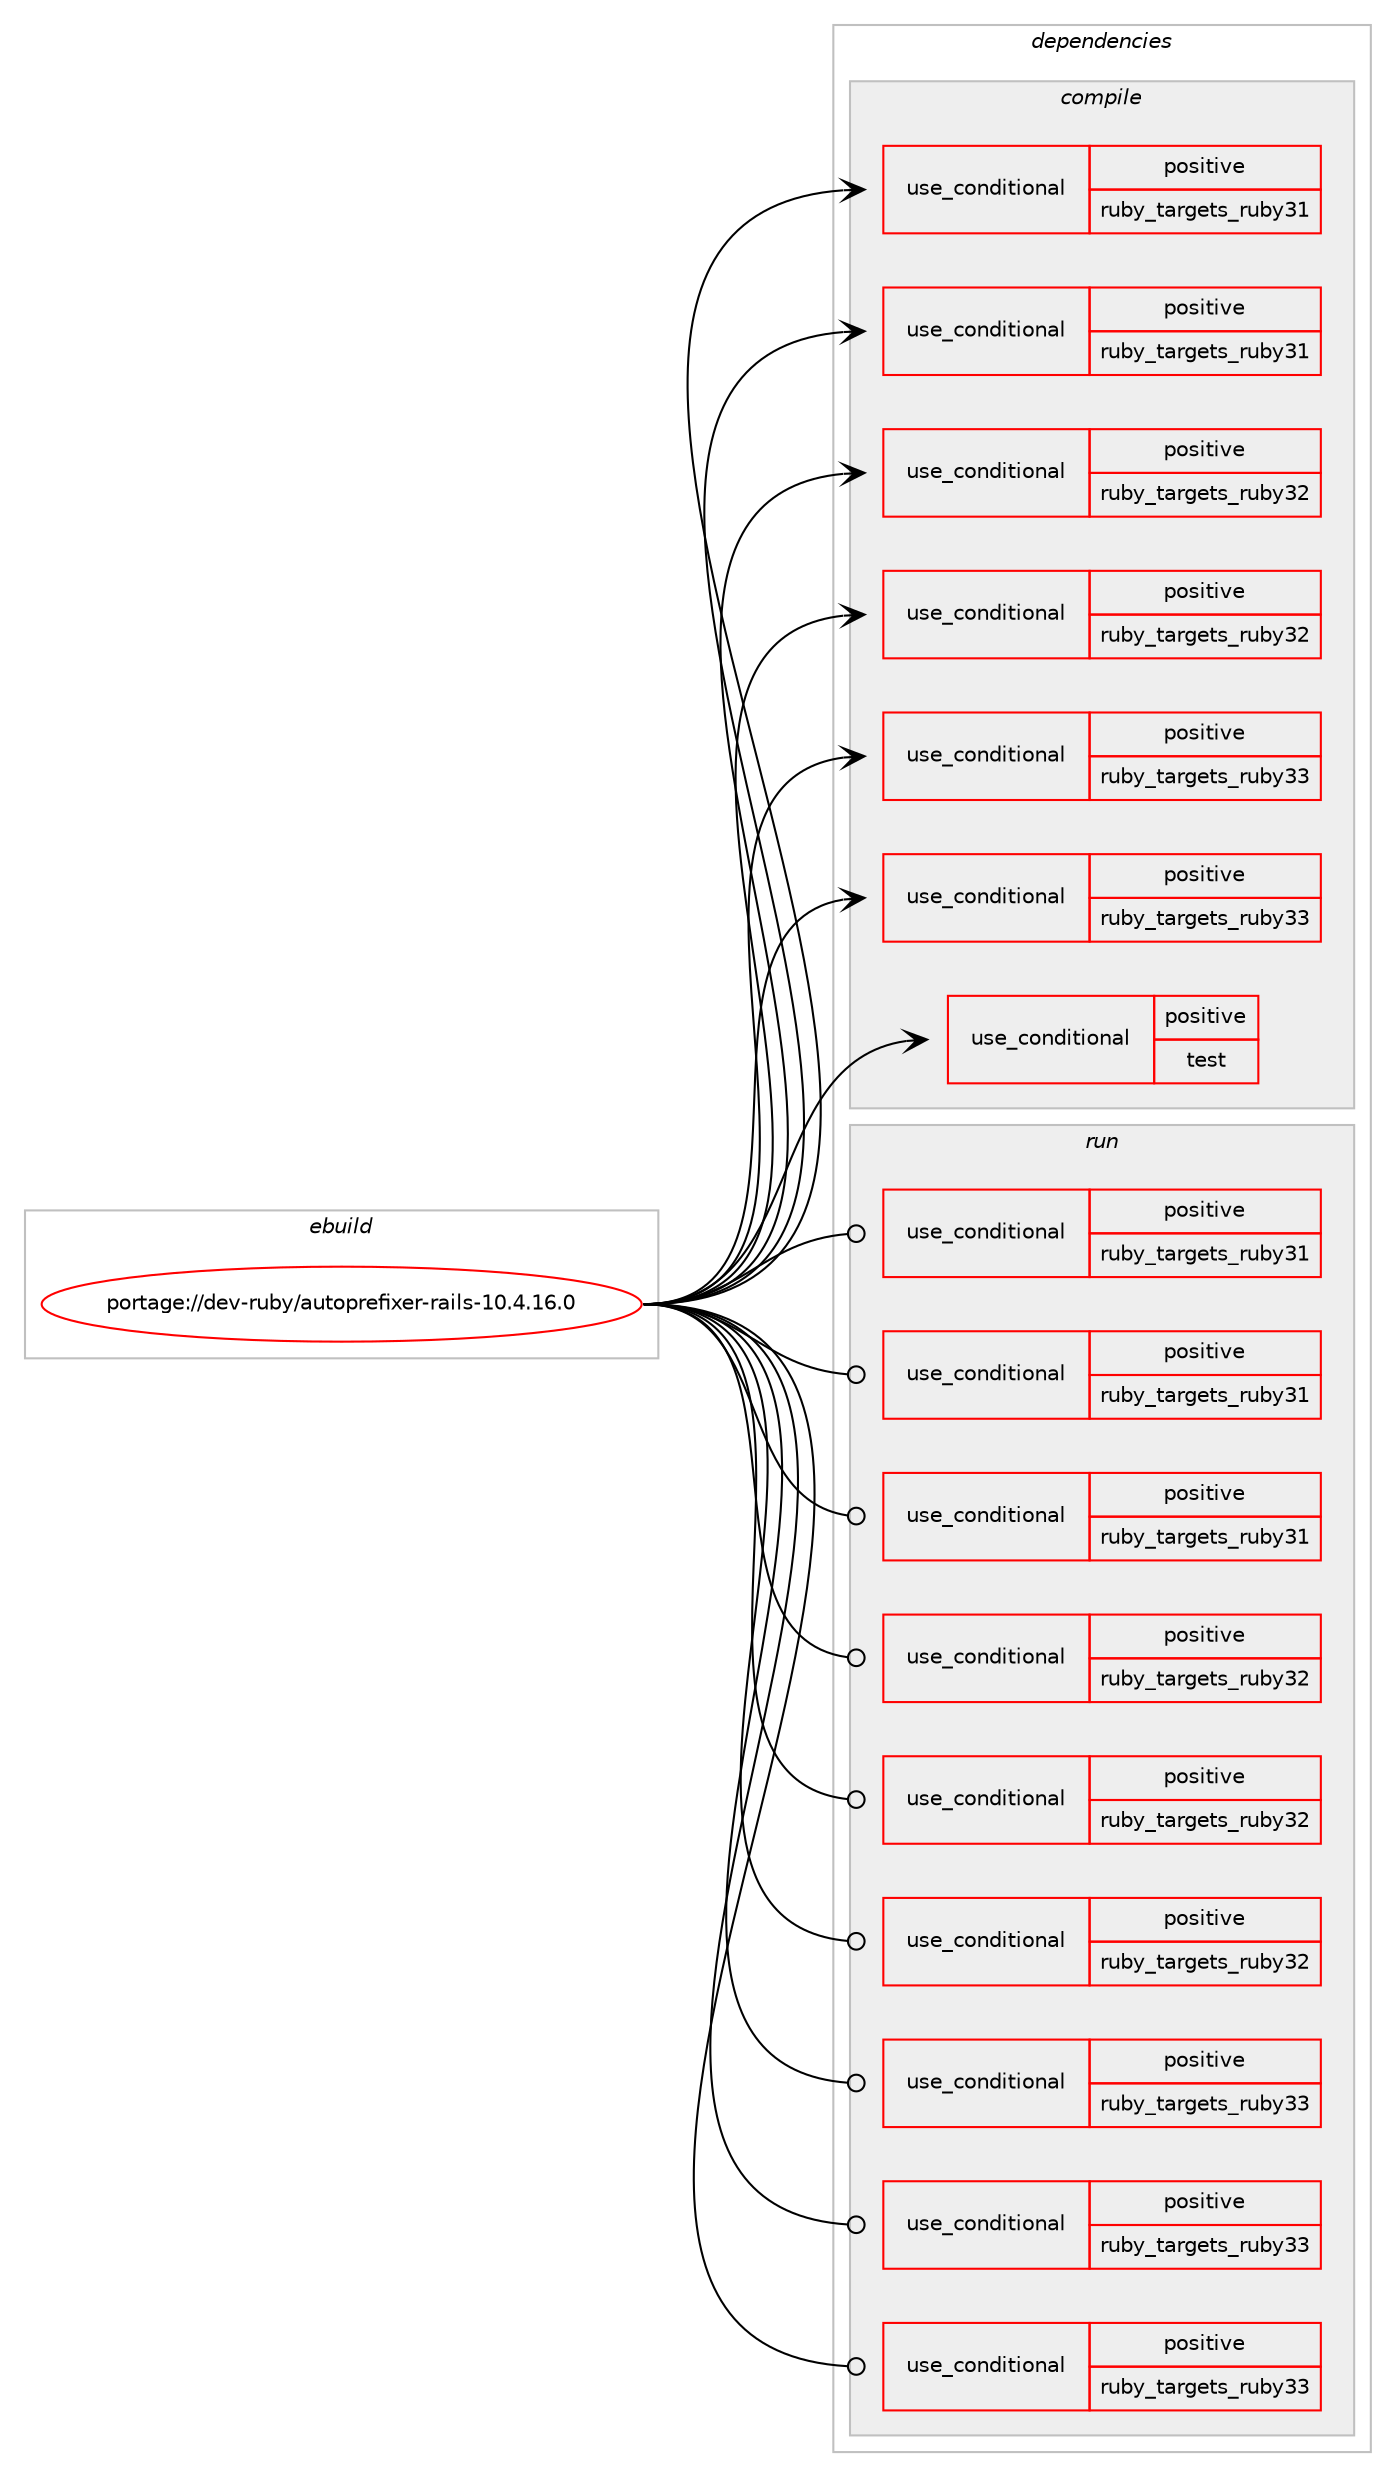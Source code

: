 digraph prolog {

# *************
# Graph options
# *************

newrank=true;
concentrate=true;
compound=true;
graph [rankdir=LR,fontname=Helvetica,fontsize=10,ranksep=1.5];#, ranksep=2.5, nodesep=0.2];
edge  [arrowhead=vee];
node  [fontname=Helvetica,fontsize=10];

# **********
# The ebuild
# **********

subgraph cluster_leftcol {
color=gray;
rank=same;
label=<<i>ebuild</i>>;
id [label="portage://dev-ruby/autoprefixer-rails-10.4.16.0", color=red, width=4, href="../dev-ruby/autoprefixer-rails-10.4.16.0.svg"];
}

# ****************
# The dependencies
# ****************

subgraph cluster_midcol {
color=gray;
label=<<i>dependencies</i>>;
subgraph cluster_compile {
fillcolor="#eeeeee";
style=filled;
label=<<i>compile</i>>;
subgraph cond43556 {
dependency90353 [label=<<TABLE BORDER="0" CELLBORDER="1" CELLSPACING="0" CELLPADDING="4"><TR><TD ROWSPAN="3" CELLPADDING="10">use_conditional</TD></TR><TR><TD>positive</TD></TR><TR><TD>ruby_targets_ruby31</TD></TR></TABLE>>, shape=none, color=red];
# *** BEGIN UNKNOWN DEPENDENCY TYPE (TODO) ***
# dependency90353 -> package_dependency(portage://dev-ruby/autoprefixer-rails-10.4.16.0,install,no,dev-lang,ruby,none,[,,],[slot(3.1)],[])
# *** END UNKNOWN DEPENDENCY TYPE (TODO) ***

}
id:e -> dependency90353:w [weight=20,style="solid",arrowhead="vee"];
subgraph cond43557 {
dependency90354 [label=<<TABLE BORDER="0" CELLBORDER="1" CELLSPACING="0" CELLPADDING="4"><TR><TD ROWSPAN="3" CELLPADDING="10">use_conditional</TD></TR><TR><TD>positive</TD></TR><TR><TD>ruby_targets_ruby31</TD></TR></TABLE>>, shape=none, color=red];
# *** BEGIN UNKNOWN DEPENDENCY TYPE (TODO) ***
# dependency90354 -> package_dependency(portage://dev-ruby/autoprefixer-rails-10.4.16.0,install,no,virtual,rubygems,none,[,,],[],[use(enable(ruby_targets_ruby31),negative)])
# *** END UNKNOWN DEPENDENCY TYPE (TODO) ***

}
id:e -> dependency90354:w [weight=20,style="solid",arrowhead="vee"];
subgraph cond43558 {
dependency90355 [label=<<TABLE BORDER="0" CELLBORDER="1" CELLSPACING="0" CELLPADDING="4"><TR><TD ROWSPAN="3" CELLPADDING="10">use_conditional</TD></TR><TR><TD>positive</TD></TR><TR><TD>ruby_targets_ruby32</TD></TR></TABLE>>, shape=none, color=red];
# *** BEGIN UNKNOWN DEPENDENCY TYPE (TODO) ***
# dependency90355 -> package_dependency(portage://dev-ruby/autoprefixer-rails-10.4.16.0,install,no,dev-lang,ruby,none,[,,],[slot(3.2)],[])
# *** END UNKNOWN DEPENDENCY TYPE (TODO) ***

}
id:e -> dependency90355:w [weight=20,style="solid",arrowhead="vee"];
subgraph cond43559 {
dependency90356 [label=<<TABLE BORDER="0" CELLBORDER="1" CELLSPACING="0" CELLPADDING="4"><TR><TD ROWSPAN="3" CELLPADDING="10">use_conditional</TD></TR><TR><TD>positive</TD></TR><TR><TD>ruby_targets_ruby32</TD></TR></TABLE>>, shape=none, color=red];
# *** BEGIN UNKNOWN DEPENDENCY TYPE (TODO) ***
# dependency90356 -> package_dependency(portage://dev-ruby/autoprefixer-rails-10.4.16.0,install,no,virtual,rubygems,none,[,,],[],[use(enable(ruby_targets_ruby32),negative)])
# *** END UNKNOWN DEPENDENCY TYPE (TODO) ***

}
id:e -> dependency90356:w [weight=20,style="solid",arrowhead="vee"];
subgraph cond43560 {
dependency90357 [label=<<TABLE BORDER="0" CELLBORDER="1" CELLSPACING="0" CELLPADDING="4"><TR><TD ROWSPAN="3" CELLPADDING="10">use_conditional</TD></TR><TR><TD>positive</TD></TR><TR><TD>ruby_targets_ruby33</TD></TR></TABLE>>, shape=none, color=red];
# *** BEGIN UNKNOWN DEPENDENCY TYPE (TODO) ***
# dependency90357 -> package_dependency(portage://dev-ruby/autoprefixer-rails-10.4.16.0,install,no,dev-lang,ruby,none,[,,],[slot(3.3)],[])
# *** END UNKNOWN DEPENDENCY TYPE (TODO) ***

}
id:e -> dependency90357:w [weight=20,style="solid",arrowhead="vee"];
subgraph cond43561 {
dependency90358 [label=<<TABLE BORDER="0" CELLBORDER="1" CELLSPACING="0" CELLPADDING="4"><TR><TD ROWSPAN="3" CELLPADDING="10">use_conditional</TD></TR><TR><TD>positive</TD></TR><TR><TD>ruby_targets_ruby33</TD></TR></TABLE>>, shape=none, color=red];
# *** BEGIN UNKNOWN DEPENDENCY TYPE (TODO) ***
# dependency90358 -> package_dependency(portage://dev-ruby/autoprefixer-rails-10.4.16.0,install,no,virtual,rubygems,none,[,,],[],[use(enable(ruby_targets_ruby33),negative)])
# *** END UNKNOWN DEPENDENCY TYPE (TODO) ***

}
id:e -> dependency90358:w [weight=20,style="solid",arrowhead="vee"];
subgraph cond43562 {
dependency90359 [label=<<TABLE BORDER="0" CELLBORDER="1" CELLSPACING="0" CELLPADDING="4"><TR><TD ROWSPAN="3" CELLPADDING="10">use_conditional</TD></TR><TR><TD>positive</TD></TR><TR><TD>test</TD></TR></TABLE>>, shape=none, color=red];
# *** BEGIN UNKNOWN DEPENDENCY TYPE (TODO) ***
# dependency90359 -> package_dependency(portage://dev-ruby/autoprefixer-rails-10.4.16.0,install,no,net-libs,nodejs,none,[,,],[],[])
# *** END UNKNOWN DEPENDENCY TYPE (TODO) ***

}
id:e -> dependency90359:w [weight=20,style="solid",arrowhead="vee"];
}
subgraph cluster_compileandrun {
fillcolor="#eeeeee";
style=filled;
label=<<i>compile and run</i>>;
}
subgraph cluster_run {
fillcolor="#eeeeee";
style=filled;
label=<<i>run</i>>;
subgraph cond43563 {
dependency90360 [label=<<TABLE BORDER="0" CELLBORDER="1" CELLSPACING="0" CELLPADDING="4"><TR><TD ROWSPAN="3" CELLPADDING="10">use_conditional</TD></TR><TR><TD>positive</TD></TR><TR><TD>ruby_targets_ruby31</TD></TR></TABLE>>, shape=none, color=red];
# *** BEGIN UNKNOWN DEPENDENCY TYPE (TODO) ***
# dependency90360 -> package_dependency(portage://dev-ruby/autoprefixer-rails-10.4.16.0,run,no,dev-lang,ruby,none,[,,],[slot(3.1)],[])
# *** END UNKNOWN DEPENDENCY TYPE (TODO) ***

}
id:e -> dependency90360:w [weight=20,style="solid",arrowhead="odot"];
subgraph cond43564 {
dependency90361 [label=<<TABLE BORDER="0" CELLBORDER="1" CELLSPACING="0" CELLPADDING="4"><TR><TD ROWSPAN="3" CELLPADDING="10">use_conditional</TD></TR><TR><TD>positive</TD></TR><TR><TD>ruby_targets_ruby31</TD></TR></TABLE>>, shape=none, color=red];
# *** BEGIN UNKNOWN DEPENDENCY TYPE (TODO) ***
# dependency90361 -> package_dependency(portage://dev-ruby/autoprefixer-rails-10.4.16.0,run,no,dev-ruby,execjs,none,[,,],[],[use(enable(ruby_targets_ruby31),negative)])
# *** END UNKNOWN DEPENDENCY TYPE (TODO) ***

}
id:e -> dependency90361:w [weight=20,style="solid",arrowhead="odot"];
subgraph cond43565 {
dependency90362 [label=<<TABLE BORDER="0" CELLBORDER="1" CELLSPACING="0" CELLPADDING="4"><TR><TD ROWSPAN="3" CELLPADDING="10">use_conditional</TD></TR><TR><TD>positive</TD></TR><TR><TD>ruby_targets_ruby31</TD></TR></TABLE>>, shape=none, color=red];
# *** BEGIN UNKNOWN DEPENDENCY TYPE (TODO) ***
# dependency90362 -> package_dependency(portage://dev-ruby/autoprefixer-rails-10.4.16.0,run,no,virtual,rubygems,none,[,,],[],[use(enable(ruby_targets_ruby31),negative)])
# *** END UNKNOWN DEPENDENCY TYPE (TODO) ***

}
id:e -> dependency90362:w [weight=20,style="solid",arrowhead="odot"];
subgraph cond43566 {
dependency90363 [label=<<TABLE BORDER="0" CELLBORDER="1" CELLSPACING="0" CELLPADDING="4"><TR><TD ROWSPAN="3" CELLPADDING="10">use_conditional</TD></TR><TR><TD>positive</TD></TR><TR><TD>ruby_targets_ruby32</TD></TR></TABLE>>, shape=none, color=red];
# *** BEGIN UNKNOWN DEPENDENCY TYPE (TODO) ***
# dependency90363 -> package_dependency(portage://dev-ruby/autoprefixer-rails-10.4.16.0,run,no,dev-lang,ruby,none,[,,],[slot(3.2)],[])
# *** END UNKNOWN DEPENDENCY TYPE (TODO) ***

}
id:e -> dependency90363:w [weight=20,style="solid",arrowhead="odot"];
subgraph cond43567 {
dependency90364 [label=<<TABLE BORDER="0" CELLBORDER="1" CELLSPACING="0" CELLPADDING="4"><TR><TD ROWSPAN="3" CELLPADDING="10">use_conditional</TD></TR><TR><TD>positive</TD></TR><TR><TD>ruby_targets_ruby32</TD></TR></TABLE>>, shape=none, color=red];
# *** BEGIN UNKNOWN DEPENDENCY TYPE (TODO) ***
# dependency90364 -> package_dependency(portage://dev-ruby/autoprefixer-rails-10.4.16.0,run,no,dev-ruby,execjs,none,[,,],[],[use(enable(ruby_targets_ruby32),negative)])
# *** END UNKNOWN DEPENDENCY TYPE (TODO) ***

}
id:e -> dependency90364:w [weight=20,style="solid",arrowhead="odot"];
subgraph cond43568 {
dependency90365 [label=<<TABLE BORDER="0" CELLBORDER="1" CELLSPACING="0" CELLPADDING="4"><TR><TD ROWSPAN="3" CELLPADDING="10">use_conditional</TD></TR><TR><TD>positive</TD></TR><TR><TD>ruby_targets_ruby32</TD></TR></TABLE>>, shape=none, color=red];
# *** BEGIN UNKNOWN DEPENDENCY TYPE (TODO) ***
# dependency90365 -> package_dependency(portage://dev-ruby/autoprefixer-rails-10.4.16.0,run,no,virtual,rubygems,none,[,,],[],[use(enable(ruby_targets_ruby32),negative)])
# *** END UNKNOWN DEPENDENCY TYPE (TODO) ***

}
id:e -> dependency90365:w [weight=20,style="solid",arrowhead="odot"];
subgraph cond43569 {
dependency90366 [label=<<TABLE BORDER="0" CELLBORDER="1" CELLSPACING="0" CELLPADDING="4"><TR><TD ROWSPAN="3" CELLPADDING="10">use_conditional</TD></TR><TR><TD>positive</TD></TR><TR><TD>ruby_targets_ruby33</TD></TR></TABLE>>, shape=none, color=red];
# *** BEGIN UNKNOWN DEPENDENCY TYPE (TODO) ***
# dependency90366 -> package_dependency(portage://dev-ruby/autoprefixer-rails-10.4.16.0,run,no,dev-lang,ruby,none,[,,],[slot(3.3)],[])
# *** END UNKNOWN DEPENDENCY TYPE (TODO) ***

}
id:e -> dependency90366:w [weight=20,style="solid",arrowhead="odot"];
subgraph cond43570 {
dependency90367 [label=<<TABLE BORDER="0" CELLBORDER="1" CELLSPACING="0" CELLPADDING="4"><TR><TD ROWSPAN="3" CELLPADDING="10">use_conditional</TD></TR><TR><TD>positive</TD></TR><TR><TD>ruby_targets_ruby33</TD></TR></TABLE>>, shape=none, color=red];
# *** BEGIN UNKNOWN DEPENDENCY TYPE (TODO) ***
# dependency90367 -> package_dependency(portage://dev-ruby/autoprefixer-rails-10.4.16.0,run,no,dev-ruby,execjs,none,[,,],[],[use(enable(ruby_targets_ruby33),negative)])
# *** END UNKNOWN DEPENDENCY TYPE (TODO) ***

}
id:e -> dependency90367:w [weight=20,style="solid",arrowhead="odot"];
subgraph cond43571 {
dependency90368 [label=<<TABLE BORDER="0" CELLBORDER="1" CELLSPACING="0" CELLPADDING="4"><TR><TD ROWSPAN="3" CELLPADDING="10">use_conditional</TD></TR><TR><TD>positive</TD></TR><TR><TD>ruby_targets_ruby33</TD></TR></TABLE>>, shape=none, color=red];
# *** BEGIN UNKNOWN DEPENDENCY TYPE (TODO) ***
# dependency90368 -> package_dependency(portage://dev-ruby/autoprefixer-rails-10.4.16.0,run,no,virtual,rubygems,none,[,,],[],[use(enable(ruby_targets_ruby33),negative)])
# *** END UNKNOWN DEPENDENCY TYPE (TODO) ***

}
id:e -> dependency90368:w [weight=20,style="solid",arrowhead="odot"];
}
}

# **************
# The candidates
# **************

subgraph cluster_choices {
rank=same;
color=gray;
label=<<i>candidates</i>>;

}

}
